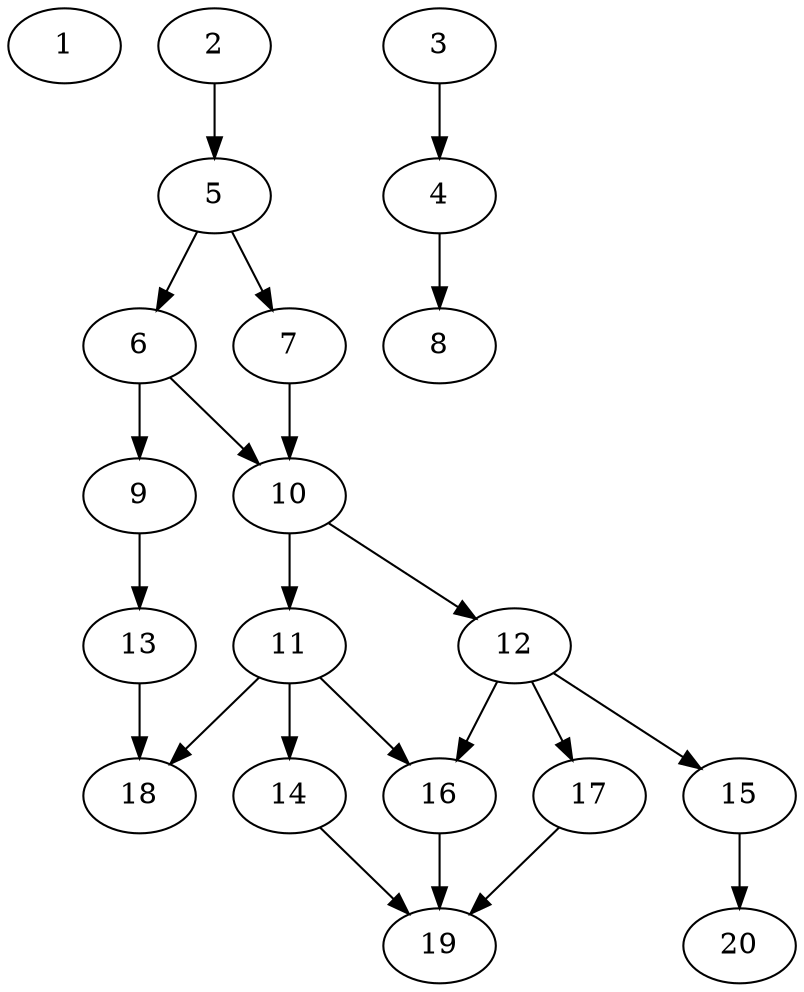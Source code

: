 // DAG automatically generated by daggen at Wed Jul 24 22:10:09 2019
// ./daggen --dot -n 20 --ccr 0.4 --fat 0.5 --regular 0.5 --density 0.5 --mindata 5242880 --maxdata 52428800 
digraph G {
  1 [size="16038400", alpha="0.17", expect_size="6415360"] 
  2 [size="28142080", alpha="0.15", expect_size="11256832"] 
  2 -> 5 [size ="11256832"]
  3 [size="87418880", alpha="0.18", expect_size="34967552"] 
  3 -> 4 [size ="34967552"]
  4 [size="130232320", alpha="0.15", expect_size="52092928"] 
  4 -> 8 [size ="52092928"]
  5 [size="81144320", alpha="0.17", expect_size="32457728"] 
  5 -> 6 [size ="32457728"]
  5 -> 7 [size ="32457728"]
  6 [size="130644480", alpha="0.14", expect_size="52257792"] 
  6 -> 9 [size ="52257792"]
  6 -> 10 [size ="52257792"]
  7 [size="95971840", alpha="0.18", expect_size="38388736"] 
  7 -> 10 [size ="38388736"]
  8 [size="21224960", alpha="0.07", expect_size="8489984"] 
  9 [size="52193280", alpha="0.12", expect_size="20877312"] 
  9 -> 13 [size ="20877312"]
  10 [size="79137280", alpha="0.11", expect_size="31654912"] 
  10 -> 11 [size ="31654912"]
  10 -> 12 [size ="31654912"]
  11 [size="51614720", alpha="0.08", expect_size="20645888"] 
  11 -> 14 [size ="20645888"]
  11 -> 16 [size ="20645888"]
  11 -> 18 [size ="20645888"]
  12 [size="31165440", alpha="0.17", expect_size="12466176"] 
  12 -> 15 [size ="12466176"]
  12 -> 16 [size ="12466176"]
  12 -> 17 [size ="12466176"]
  13 [size="121633280", alpha="0.16", expect_size="48653312"] 
  13 -> 18 [size ="48653312"]
  14 [size="109027840", alpha="0.07", expect_size="43611136"] 
  14 -> 19 [size ="43611136"]
  15 [size="78781440", alpha="0.18", expect_size="31512576"] 
  15 -> 20 [size ="31512576"]
  16 [size="61534720", alpha="0.03", expect_size="24613888"] 
  16 -> 19 [size ="24613888"]
  17 [size="24555520", alpha="0.11", expect_size="9822208"] 
  17 -> 19 [size ="9822208"]
  18 [size="130754560", alpha="0.02", expect_size="52301824"] 
  19 [size="53381120", alpha="0.15", expect_size="21352448"] 
  20 [size="123494400", alpha="0.16", expect_size="49397760"] 
}
